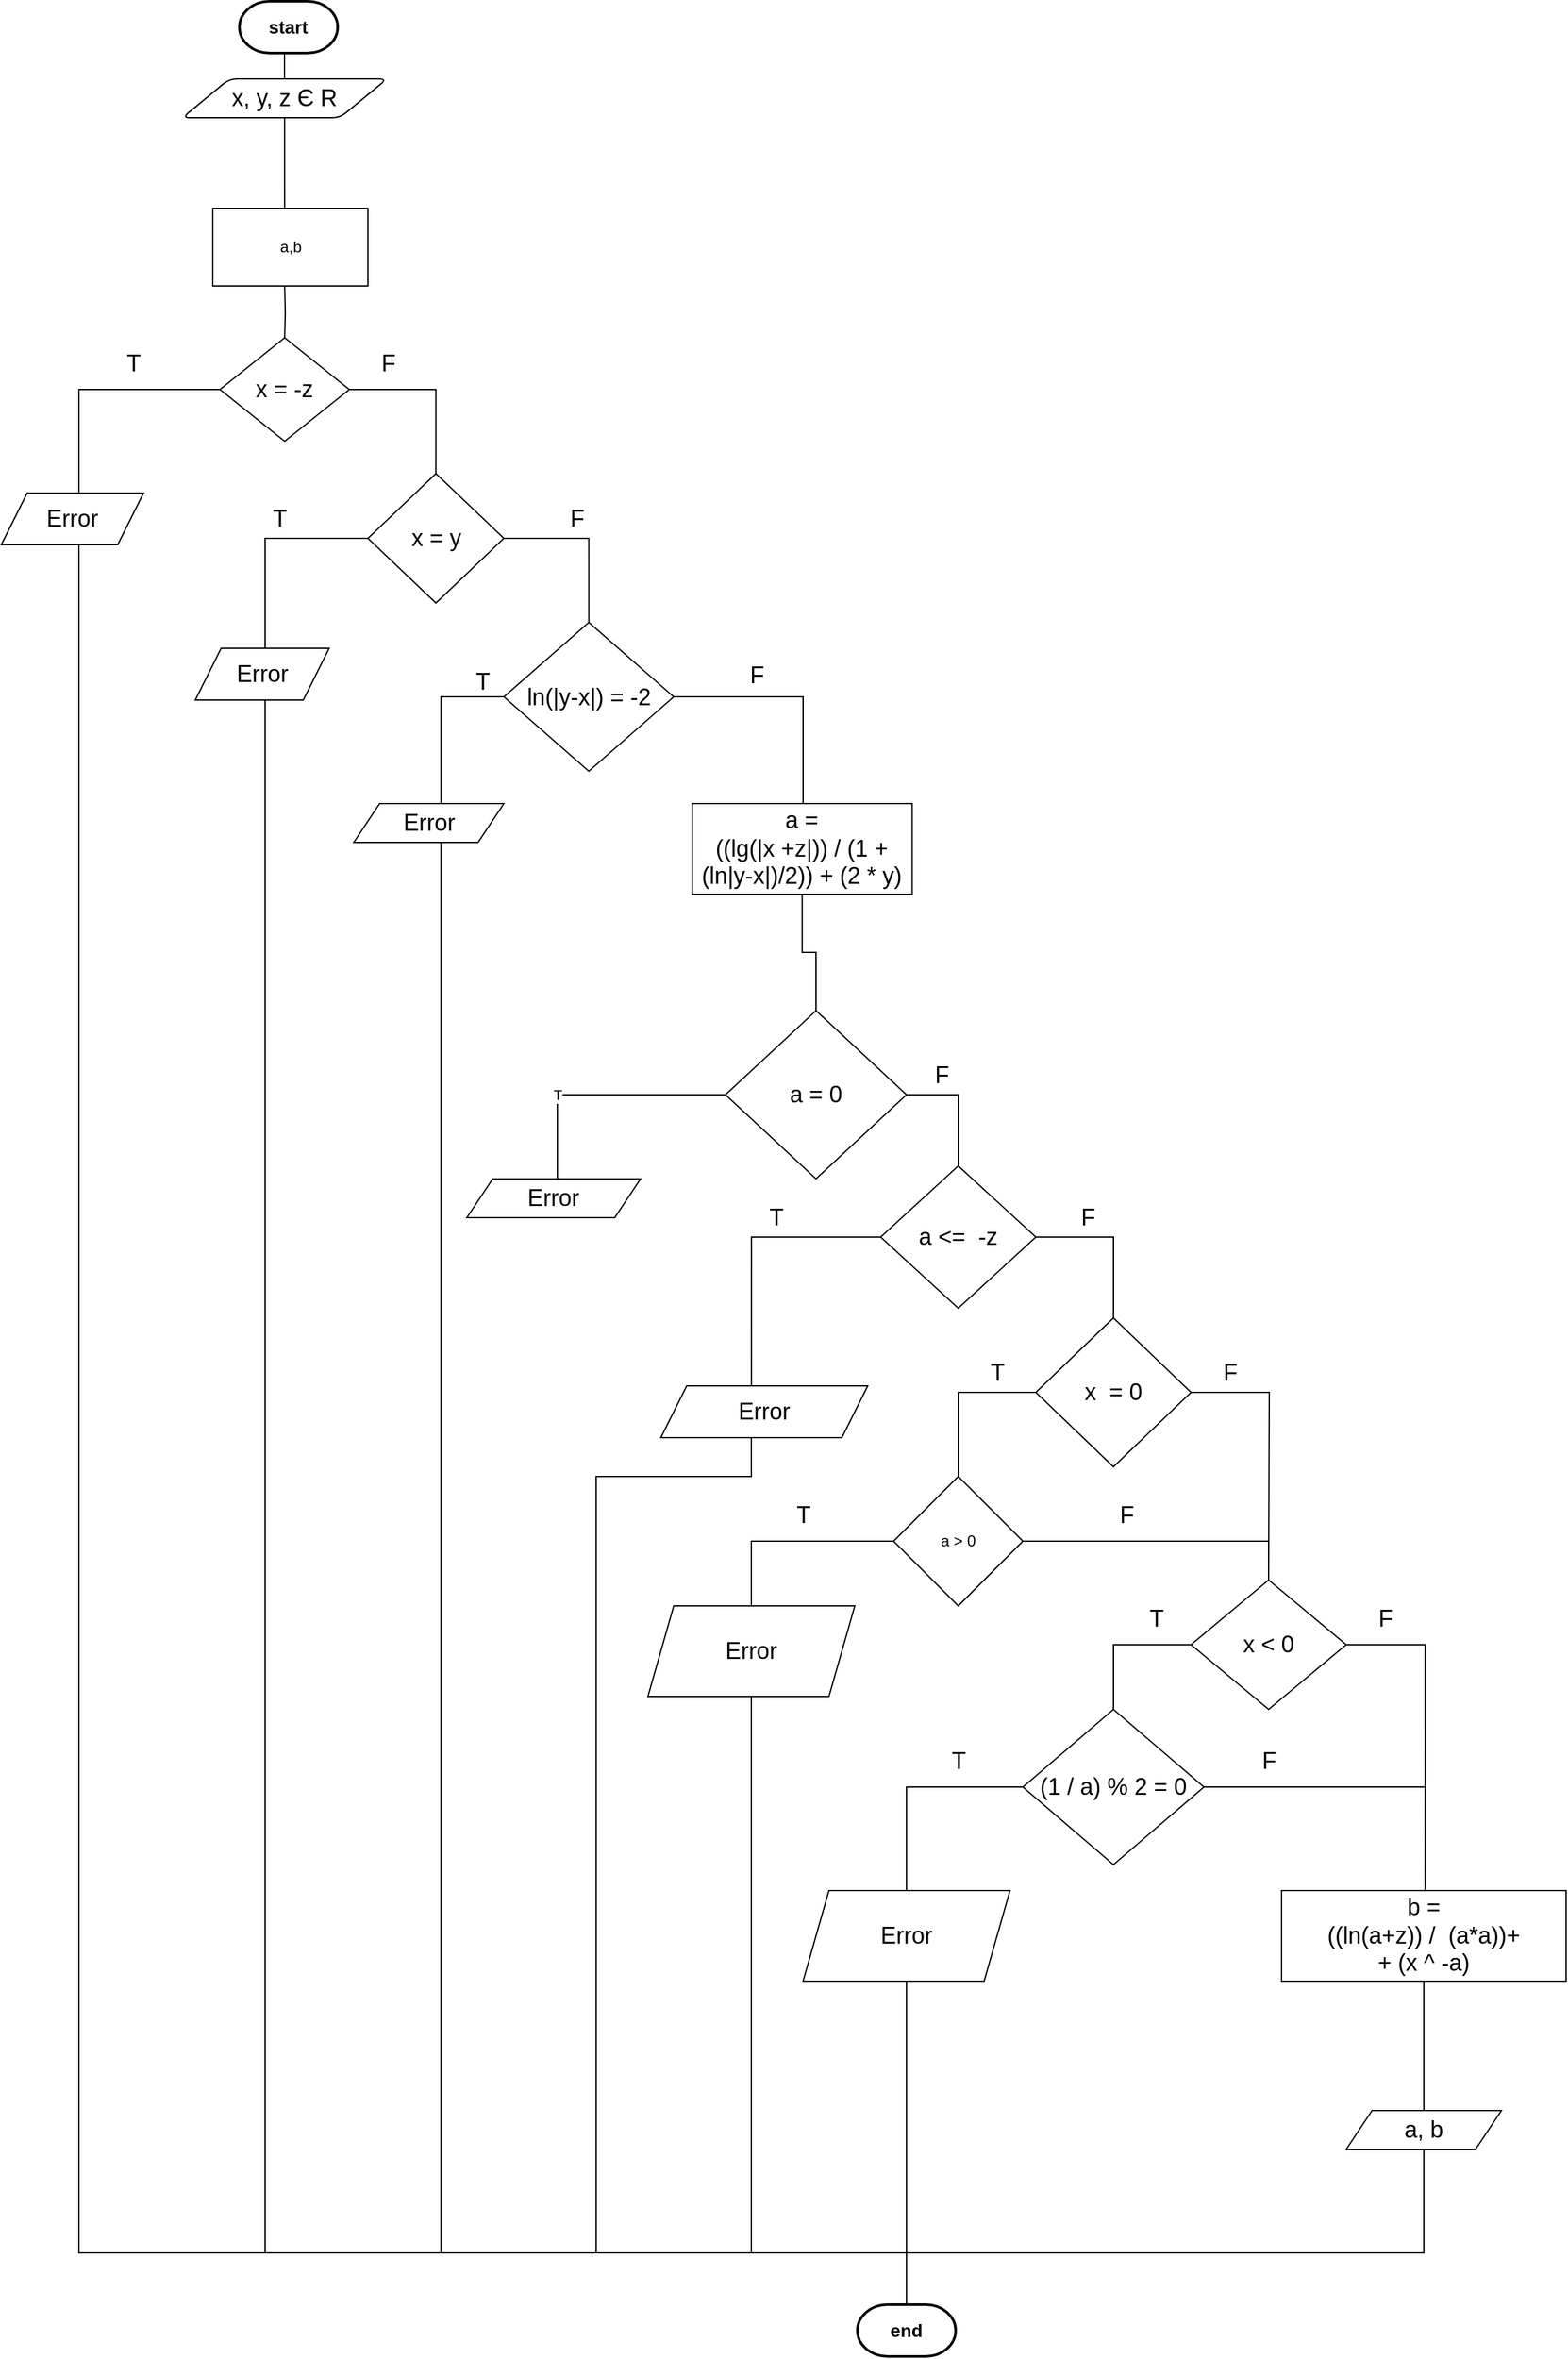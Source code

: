 <mxfile version="15.4.0" type="device"><diagram id="05jJKP5Sk_H7bg5nUAPk" name="Страница 1"><mxGraphModel dx="1303" dy="1997" grid="1" gridSize="10" guides="1" tooltips="1" connect="1" arrows="1" fold="1" page="1" pageScale="1" pageWidth="827" pageHeight="1169" math="0" shadow="0"><root><mxCell id="0"/><mxCell id="1" parent="0"/><mxCell id="Cdxuee3hu6ZeT6SmPPKr-77" value="" style="edgeStyle=orthogonalEdgeStyle;rounded=0;orthogonalLoop=1;jettySize=auto;html=1;endArrow=none;endFill=0;" edge="1" parent="1" source="Cdxuee3hu6ZeT6SmPPKr-78" target="Cdxuee3hu6ZeT6SmPPKr-80"><mxGeometry relative="1" as="geometry"><Array as="points"><mxPoint x="309" y="-1070"/><mxPoint x="309" y="-1070"/></Array></mxGeometry></mxCell><mxCell id="Cdxuee3hu6ZeT6SmPPKr-78" value="&lt;font style=&quot;font-size: 14px&quot;&gt;&lt;b&gt;start&lt;/b&gt;&lt;/font&gt;" style="strokeWidth=2;html=1;shape=mxgraph.flowchart.terminator;whiteSpace=wrap;" vertex="1" parent="1"><mxGeometry x="274.12" y="-1120" width="76" height="40" as="geometry"/></mxCell><mxCell id="Cdxuee3hu6ZeT6SmPPKr-79" value="" style="edgeStyle=orthogonalEdgeStyle;rounded=0;orthogonalLoop=1;jettySize=auto;html=1;endArrow=none;endFill=0;" edge="1" parent="1" source="Cdxuee3hu6ZeT6SmPPKr-80"><mxGeometry relative="1" as="geometry"><mxPoint x="309.12" y="-960" as="targetPoint"/></mxGeometry></mxCell><mxCell id="Cdxuee3hu6ZeT6SmPPKr-80" value="&lt;font style=&quot;font-size: 18px&quot;&gt;x, y, z Є R&lt;br&gt;&lt;/font&gt;" style="shape=parallelogram;html=1;strokeWidth=1;perimeter=parallelogramPerimeter;whiteSpace=wrap;rounded=1;arcSize=12;size=0.23;" vertex="1" parent="1"><mxGeometry x="230" y="-1060" width="158.24" height="30" as="geometry"/></mxCell><mxCell id="Cdxuee3hu6ZeT6SmPPKr-81" style="edgeStyle=orthogonalEdgeStyle;rounded=0;orthogonalLoop=1;jettySize=auto;html=1;endArrow=none;endFill=0;" edge="1" parent="1" target="Cdxuee3hu6ZeT6SmPPKr-84"><mxGeometry relative="1" as="geometry"><mxPoint x="309.12" y="-900" as="sourcePoint"/></mxGeometry></mxCell><mxCell id="Cdxuee3hu6ZeT6SmPPKr-82" value="&lt;font style=&quot;font-size: 18px&quot;&gt;T&lt;/font&gt;" style="edgeStyle=orthogonalEdgeStyle;rounded=0;orthogonalLoop=1;jettySize=auto;html=1;endArrow=none;endFill=0;" edge="1" parent="1" source="Cdxuee3hu6ZeT6SmPPKr-84" target="Cdxuee3hu6ZeT6SmPPKr-86"><mxGeometry x="-0.289" y="-20" relative="1" as="geometry"><mxPoint as="offset"/><Array as="points"><mxPoint x="150" y="-820"/></Array></mxGeometry></mxCell><mxCell id="Cdxuee3hu6ZeT6SmPPKr-83" value="&lt;font style=&quot;font-size: 18px&quot;&gt;F&lt;/font&gt;" style="edgeStyle=orthogonalEdgeStyle;rounded=0;orthogonalLoop=1;jettySize=auto;html=1;entryX=0.5;entryY=0;entryDx=0;entryDy=0;endArrow=none;endFill=0;" edge="1" parent="1" source="Cdxuee3hu6ZeT6SmPPKr-84" target="Cdxuee3hu6ZeT6SmPPKr-89"><mxGeometry x="-0.55" y="20" relative="1" as="geometry"><Array as="points"><mxPoint x="426" y="-820"/></Array><mxPoint as="offset"/></mxGeometry></mxCell><mxCell id="Cdxuee3hu6ZeT6SmPPKr-84" value="&lt;font style=&quot;font-size: 18px&quot;&gt;x = -z&lt;/font&gt;" style="rhombus;whiteSpace=wrap;html=1;" vertex="1" parent="1"><mxGeometry x="259.12" y="-860" width="100" height="80" as="geometry"/></mxCell><mxCell id="Cdxuee3hu6ZeT6SmPPKr-85" style="edgeStyle=orthogonalEdgeStyle;rounded=0;orthogonalLoop=1;jettySize=auto;html=1;endArrow=none;endFill=0;" edge="1" parent="1" source="Cdxuee3hu6ZeT6SmPPKr-86"><mxGeometry relative="1" as="geometry"><mxPoint x="790" y="660" as="targetPoint"/><Array as="points"><mxPoint x="150" y="620"/><mxPoint x="790" y="620"/></Array></mxGeometry></mxCell><mxCell id="Cdxuee3hu6ZeT6SmPPKr-86" value="&lt;font style=&quot;font-size: 18px&quot;&gt;Error&lt;br&gt;&lt;/font&gt;" style="shape=parallelogram;perimeter=parallelogramPerimeter;whiteSpace=wrap;html=1;fixedSize=1;" vertex="1" parent="1"><mxGeometry x="90" y="-740" width="110" height="40" as="geometry"/></mxCell><mxCell id="Cdxuee3hu6ZeT6SmPPKr-87" value="&lt;font style=&quot;font-size: 18px&quot;&gt;T&lt;/font&gt;" style="edgeStyle=orthogonalEdgeStyle;rounded=0;orthogonalLoop=1;jettySize=auto;html=1;entryX=0.5;entryY=0;entryDx=0;entryDy=0;endArrow=none;endFill=0;" edge="1" parent="1" source="Cdxuee3hu6ZeT6SmPPKr-89" target="Cdxuee3hu6ZeT6SmPPKr-91"><mxGeometry x="-0.18" y="-15" relative="1" as="geometry"><Array as="points"><mxPoint x="294" y="-705"/></Array><mxPoint as="offset"/></mxGeometry></mxCell><mxCell id="Cdxuee3hu6ZeT6SmPPKr-88" value="&lt;font style=&quot;font-size: 18px&quot;&gt;F&lt;/font&gt;" style="edgeStyle=orthogonalEdgeStyle;rounded=0;orthogonalLoop=1;jettySize=auto;html=1;entryX=0.5;entryY=0;entryDx=0;entryDy=0;endArrow=none;endFill=0;" edge="1" parent="1" source="Cdxuee3hu6ZeT6SmPPKr-89" target="Cdxuee3hu6ZeT6SmPPKr-94"><mxGeometry x="-0.136" y="15" relative="1" as="geometry"><mxPoint as="offset"/></mxGeometry></mxCell><mxCell id="Cdxuee3hu6ZeT6SmPPKr-89" value="&lt;font style=&quot;font-size: 18px&quot;&gt;x = y&lt;/font&gt;" style="rhombus;whiteSpace=wrap;html=1;" vertex="1" parent="1"><mxGeometry x="373.53" y="-755" width="105.13" height="100" as="geometry"/></mxCell><mxCell id="Cdxuee3hu6ZeT6SmPPKr-90" style="edgeStyle=orthogonalEdgeStyle;rounded=0;orthogonalLoop=1;jettySize=auto;html=1;endArrow=none;endFill=0;" edge="1" parent="1" source="Cdxuee3hu6ZeT6SmPPKr-91"><mxGeometry relative="1" as="geometry"><mxPoint x="790" y="660" as="targetPoint"/><Array as="points"><mxPoint x="294" y="620"/><mxPoint x="790" y="620"/></Array></mxGeometry></mxCell><mxCell id="Cdxuee3hu6ZeT6SmPPKr-91" value="&lt;font style=&quot;font-size: 18px&quot;&gt;Error&lt;br&gt;&lt;/font&gt;" style="shape=parallelogram;perimeter=parallelogramPerimeter;whiteSpace=wrap;html=1;fixedSize=1;" vertex="1" parent="1"><mxGeometry x="240" y="-620" width="103.53" height="40" as="geometry"/></mxCell><mxCell id="Cdxuee3hu6ZeT6SmPPKr-92" value="&lt;font style=&quot;font-size: 18px&quot;&gt;T&lt;/font&gt;" style="edgeStyle=orthogonalEdgeStyle;rounded=0;orthogonalLoop=1;jettySize=auto;html=1;entryX=0.5;entryY=0;entryDx=0;entryDy=0;endArrow=none;endFill=0;" edge="1" parent="1" source="Cdxuee3hu6ZeT6SmPPKr-94" target="Cdxuee3hu6ZeT6SmPPKr-96"><mxGeometry x="-0.759" y="-12" relative="1" as="geometry"><Array as="points"><mxPoint x="430" y="-583"/><mxPoint x="430" y="-500"/></Array><mxPoint as="offset"/></mxGeometry></mxCell><mxCell id="Cdxuee3hu6ZeT6SmPPKr-93" value="&lt;font style=&quot;font-size: 18px&quot;&gt;F&lt;/font&gt;" style="edgeStyle=orthogonalEdgeStyle;rounded=0;orthogonalLoop=1;jettySize=auto;html=1;entryX=0.5;entryY=0;entryDx=0;entryDy=0;endArrow=none;endFill=0;" edge="1" parent="1" source="Cdxuee3hu6ZeT6SmPPKr-94"><mxGeometry x="-0.325" y="18" relative="1" as="geometry"><Array as="points"><mxPoint x="710" y="-582"/><mxPoint x="710" y="-500"/></Array><mxPoint y="1" as="offset"/><mxPoint x="715" y="-500" as="targetPoint"/></mxGeometry></mxCell><mxCell id="Cdxuee3hu6ZeT6SmPPKr-94" value="&lt;font style=&quot;font-size: 18px&quot;&gt;ln(|y-x|) = -2&lt;/font&gt;" style="rhombus;whiteSpace=wrap;html=1;" vertex="1" parent="1"><mxGeometry x="478.66" y="-640" width="131.34" height="115" as="geometry"/></mxCell><mxCell id="Cdxuee3hu6ZeT6SmPPKr-95" style="edgeStyle=orthogonalEdgeStyle;rounded=0;orthogonalLoop=1;jettySize=auto;html=1;endArrow=none;endFill=0;" edge="1" parent="1" source="Cdxuee3hu6ZeT6SmPPKr-96"><mxGeometry relative="1" as="geometry"><mxPoint x="790" y="660" as="targetPoint"/><Array as="points"><mxPoint x="430" y="620"/><mxPoint x="790" y="620"/></Array></mxGeometry></mxCell><mxCell id="Cdxuee3hu6ZeT6SmPPKr-96" value="&lt;font style=&quot;font-size: 18px&quot;&gt;Error&lt;br&gt;&lt;/font&gt;" style="shape=parallelogram;perimeter=parallelogramPerimeter;whiteSpace=wrap;html=1;fixedSize=1;" vertex="1" parent="1"><mxGeometry x="362.57" y="-500" width="116.09" height="30" as="geometry"/></mxCell><mxCell id="Cdxuee3hu6ZeT6SmPPKr-97" value="&lt;font style=&quot;font-size: 18px&quot;&gt;F&lt;/font&gt;" style="edgeStyle=orthogonalEdgeStyle;rounded=0;orthogonalLoop=1;jettySize=auto;html=1;entryX=0.5;entryY=0;entryDx=0;entryDy=0;endArrow=none;endFill=0;" edge="1" parent="1" source="Cdxuee3hu6ZeT6SmPPKr-99" target="Cdxuee3hu6ZeT6SmPPKr-103"><mxGeometry x="-0.429" y="15" relative="1" as="geometry"><Array as="points"><mxPoint x="830" y="-275"/></Array><mxPoint as="offset"/></mxGeometry></mxCell><mxCell id="Cdxuee3hu6ZeT6SmPPKr-98" style="edgeStyle=orthogonalEdgeStyle;rounded=0;orthogonalLoop=1;jettySize=auto;html=1;endArrow=none;endFill=0;" edge="1" parent="1" source="Cdxuee3hu6ZeT6SmPPKr-99"><mxGeometry relative="1" as="geometry"><mxPoint x="520" y="-275" as="targetPoint"/><Array as="points"><mxPoint x="640" y="-275"/><mxPoint x="640" y="-275"/></Array></mxGeometry></mxCell><mxCell id="Cdxuee3hu6ZeT6SmPPKr-99" value="&lt;font style=&quot;font-size: 18px&quot;&gt;a = 0&lt;/font&gt;" style="rhombus;whiteSpace=wrap;html=1;" vertex="1" parent="1"><mxGeometry x="650" y="-340" width="140" height="130" as="geometry"/></mxCell><mxCell id="Cdxuee3hu6ZeT6SmPPKr-100" value="&lt;font style=&quot;font-size: 18px&quot;&gt;Error&lt;br&gt;&lt;/font&gt;" style="shape=parallelogram;perimeter=parallelogramPerimeter;whiteSpace=wrap;html=1;fixedSize=1;" vertex="1" parent="1"><mxGeometry x="450" y="-210" width="134.33" height="30" as="geometry"/></mxCell><mxCell id="Cdxuee3hu6ZeT6SmPPKr-101" value="&lt;font style=&quot;font-size: 18px&quot;&gt;T&lt;/font&gt;" style="edgeStyle=orthogonalEdgeStyle;rounded=0;orthogonalLoop=1;jettySize=auto;html=1;entryX=0.438;entryY=0;entryDx=0;entryDy=0;entryPerimeter=0;endArrow=none;endFill=0;" edge="1" parent="1" source="Cdxuee3hu6ZeT6SmPPKr-103" target="Cdxuee3hu6ZeT6SmPPKr-105"><mxGeometry x="-0.243" y="-15" relative="1" as="geometry"><mxPoint as="offset"/></mxGeometry></mxCell><mxCell id="Cdxuee3hu6ZeT6SmPPKr-102" value="&lt;font style=&quot;font-size: 18px&quot;&gt;F&lt;/font&gt;" style="edgeStyle=orthogonalEdgeStyle;rounded=0;orthogonalLoop=1;jettySize=auto;html=1;entryX=0.5;entryY=0;entryDx=0;entryDy=0;endArrow=none;endFill=0;" edge="1" parent="1" source="Cdxuee3hu6ZeT6SmPPKr-103" target="Cdxuee3hu6ZeT6SmPPKr-108"><mxGeometry x="-0.347" y="15" relative="1" as="geometry"><Array as="points"><mxPoint x="950" y="-165"/></Array><mxPoint as="offset"/></mxGeometry></mxCell><mxCell id="Cdxuee3hu6ZeT6SmPPKr-103" value="&lt;font style=&quot;font-size: 18px&quot;&gt;a &amp;lt;=&amp;nbsp; -z&lt;/font&gt;" style="rhombus;whiteSpace=wrap;html=1;fontSize=18;" vertex="1" parent="1"><mxGeometry x="770" y="-220" width="120" height="110" as="geometry"/></mxCell><mxCell id="Cdxuee3hu6ZeT6SmPPKr-104" style="edgeStyle=orthogonalEdgeStyle;rounded=0;orthogonalLoop=1;jettySize=auto;html=1;endArrow=none;endFill=0;" edge="1" parent="1" source="Cdxuee3hu6ZeT6SmPPKr-105"><mxGeometry relative="1" as="geometry"><mxPoint x="790" y="670" as="targetPoint"/><Array as="points"><mxPoint x="670" y="20"/><mxPoint x="550" y="20"/><mxPoint x="550" y="620"/><mxPoint x="790" y="620"/></Array></mxGeometry></mxCell><mxCell id="Cdxuee3hu6ZeT6SmPPKr-105" value="&lt;span style=&quot;font-size: 18px&quot;&gt;Error&lt;/span&gt;" style="shape=parallelogram;perimeter=parallelogramPerimeter;whiteSpace=wrap;html=1;fixedSize=1;" vertex="1" parent="1"><mxGeometry x="600" y="-50" width="160" height="40" as="geometry"/></mxCell><mxCell id="Cdxuee3hu6ZeT6SmPPKr-106" value="&lt;font style=&quot;font-size: 18px&quot;&gt;T&lt;/font&gt;" style="edgeStyle=orthogonalEdgeStyle;rounded=0;orthogonalLoop=1;jettySize=auto;html=1;entryX=0.5;entryY=0;entryDx=0;entryDy=0;endArrow=none;endFill=0;" edge="1" parent="1" source="Cdxuee3hu6ZeT6SmPPKr-108" target="Cdxuee3hu6ZeT6SmPPKr-111"><mxGeometry x="-0.52" y="-15" relative="1" as="geometry"><mxPoint as="offset"/></mxGeometry></mxCell><mxCell id="Cdxuee3hu6ZeT6SmPPKr-107" value="&lt;font style=&quot;font-size: 18px&quot;&gt;F&lt;/font&gt;" style="edgeStyle=orthogonalEdgeStyle;rounded=0;orthogonalLoop=1;jettySize=auto;html=1;endArrow=none;endFill=0;" edge="1" parent="1" source="Cdxuee3hu6ZeT6SmPPKr-108"><mxGeometry x="-0.707" y="15" relative="1" as="geometry"><mxPoint x="1070" y="100" as="targetPoint"/><mxPoint as="offset"/></mxGeometry></mxCell><mxCell id="Cdxuee3hu6ZeT6SmPPKr-108" value="&lt;font style=&quot;font-size: 18px&quot;&gt;x&amp;nbsp; = 0&lt;/font&gt;" style="rhombus;whiteSpace=wrap;html=1;" vertex="1" parent="1"><mxGeometry x="890" y="-102.5" width="120" height="115" as="geometry"/></mxCell><mxCell id="Cdxuee3hu6ZeT6SmPPKr-109" value="&lt;font style=&quot;font-size: 18px&quot;&gt;T&lt;/font&gt;" style="edgeStyle=orthogonalEdgeStyle;rounded=0;orthogonalLoop=1;jettySize=auto;html=1;entryX=0.75;entryY=0;entryDx=0;entryDy=0;endArrow=none;endFill=0;" edge="1" parent="1" source="Cdxuee3hu6ZeT6SmPPKr-111" target="Cdxuee3hu6ZeT6SmPPKr-113"><mxGeometry x="-0.3" y="-20" relative="1" as="geometry"><Array as="points"><mxPoint x="670" y="70"/><mxPoint x="670" y="120"/></Array><mxPoint as="offset"/></mxGeometry></mxCell><mxCell id="Cdxuee3hu6ZeT6SmPPKr-110" value="&lt;font style=&quot;font-size: 18px&quot;&gt;F&lt;/font&gt;" style="edgeStyle=orthogonalEdgeStyle;rounded=0;orthogonalLoop=1;jettySize=auto;html=1;entryX=0.5;entryY=0;entryDx=0;entryDy=0;endArrow=none;endFill=0;" edge="1" parent="1" source="Cdxuee3hu6ZeT6SmPPKr-111" target="Cdxuee3hu6ZeT6SmPPKr-116"><mxGeometry x="-0.273" y="20" relative="1" as="geometry"><mxPoint as="offset"/></mxGeometry></mxCell><mxCell id="Cdxuee3hu6ZeT6SmPPKr-111" value="a &amp;gt; 0" style="rhombus;whiteSpace=wrap;html=1;" vertex="1" parent="1"><mxGeometry x="780" y="20" width="100" height="100" as="geometry"/></mxCell><mxCell id="Cdxuee3hu6ZeT6SmPPKr-112" style="edgeStyle=orthogonalEdgeStyle;rounded=0;orthogonalLoop=1;jettySize=auto;html=1;endArrow=none;endFill=0;" edge="1" parent="1" source="Cdxuee3hu6ZeT6SmPPKr-113"><mxGeometry relative="1" as="geometry"><mxPoint x="790" y="660" as="targetPoint"/><Array as="points"><mxPoint x="670" y="620"/><mxPoint x="790" y="620"/></Array></mxGeometry></mxCell><mxCell id="Cdxuee3hu6ZeT6SmPPKr-113" value="&lt;span style=&quot;font-size: 18px&quot;&gt;Error&lt;/span&gt;" style="shape=parallelogram;perimeter=parallelogramPerimeter;whiteSpace=wrap;html=1;fixedSize=1;" vertex="1" parent="1"><mxGeometry x="590.0" y="120" width="160" height="70" as="geometry"/></mxCell><mxCell id="Cdxuee3hu6ZeT6SmPPKr-114" value="&lt;font style=&quot;font-size: 18px&quot;&gt;T&lt;/font&gt;" style="edgeStyle=orthogonalEdgeStyle;rounded=0;orthogonalLoop=1;jettySize=auto;html=1;entryX=0.5;entryY=0;entryDx=0;entryDy=0;endArrow=none;endFill=0;" edge="1" parent="1" source="Cdxuee3hu6ZeT6SmPPKr-116" target="Cdxuee3hu6ZeT6SmPPKr-119"><mxGeometry x="-0.5" y="-20" relative="1" as="geometry"><Array as="points"><mxPoint x="950" y="150"/></Array><mxPoint as="offset"/></mxGeometry></mxCell><mxCell id="Cdxuee3hu6ZeT6SmPPKr-115" value="&lt;font style=&quot;font-size: 18px&quot;&gt;F&lt;/font&gt;" style="edgeStyle=orthogonalEdgeStyle;rounded=0;orthogonalLoop=1;jettySize=auto;html=1;entryX=0.569;entryY=0.01;entryDx=0;entryDy=0;entryPerimeter=0;endArrow=none;endFill=0;" edge="1" parent="1" source="Cdxuee3hu6ZeT6SmPPKr-116"><mxGeometry x="-0.762" y="20" relative="1" as="geometry"><Array as="points"><mxPoint x="1191" y="150"/></Array><mxPoint as="offset"/><mxPoint x="1191.04" y="341.0" as="targetPoint"/></mxGeometry></mxCell><mxCell id="Cdxuee3hu6ZeT6SmPPKr-116" value="&lt;font style=&quot;font-size: 18px&quot;&gt;x &amp;lt; 0&lt;/font&gt;" style="rhombus;whiteSpace=wrap;html=1;" vertex="1" parent="1"><mxGeometry x="1010" y="100" width="120" height="100" as="geometry"/></mxCell><mxCell id="Cdxuee3hu6ZeT6SmPPKr-117" value="&lt;font style=&quot;font-size: 18px&quot;&gt;T&lt;/font&gt;" style="edgeStyle=orthogonalEdgeStyle;rounded=0;orthogonalLoop=1;jettySize=auto;html=1;entryX=0.5;entryY=0;entryDx=0;entryDy=0;endArrow=none;endFill=0;" edge="1" parent="1" source="Cdxuee3hu6ZeT6SmPPKr-119" target="Cdxuee3hu6ZeT6SmPPKr-121"><mxGeometry x="-0.412" y="-20" relative="1" as="geometry"><mxPoint as="offset"/></mxGeometry></mxCell><mxCell id="Cdxuee3hu6ZeT6SmPPKr-118" value="&lt;font style=&quot;font-size: 18px&quot;&gt;F&lt;/font&gt;" style="edgeStyle=orthogonalEdgeStyle;rounded=0;orthogonalLoop=1;jettySize=auto;html=1;entryX=0.569;entryY=-0.04;entryDx=0;entryDy=0;entryPerimeter=0;endArrow=none;endFill=0;" edge="1" parent="1" source="Cdxuee3hu6ZeT6SmPPKr-119"><mxGeometry x="-0.595" y="20" relative="1" as="geometry"><mxPoint as="offset"/><mxPoint x="1191.04" y="336.0" as="targetPoint"/></mxGeometry></mxCell><mxCell id="Cdxuee3hu6ZeT6SmPPKr-119" value="&lt;font style=&quot;font-size: 18px&quot;&gt;(1 / a) % 2 = 0&lt;/font&gt;" style="rhombus;whiteSpace=wrap;html=1;" vertex="1" parent="1"><mxGeometry x="880" y="200" width="140" height="120" as="geometry"/></mxCell><mxCell id="Cdxuee3hu6ZeT6SmPPKr-120" style="edgeStyle=orthogonalEdgeStyle;rounded=0;orthogonalLoop=1;jettySize=auto;html=1;endArrow=none;endFill=0;" edge="1" parent="1" source="Cdxuee3hu6ZeT6SmPPKr-121"><mxGeometry relative="1" as="geometry"><mxPoint x="790" y="660" as="targetPoint"/></mxGeometry></mxCell><mxCell id="Cdxuee3hu6ZeT6SmPPKr-121" value="&lt;span style=&quot;font-size: 18px&quot;&gt;Error&lt;/span&gt;" style="shape=parallelogram;perimeter=parallelogramPerimeter;whiteSpace=wrap;html=1;fixedSize=1;" vertex="1" parent="1"><mxGeometry x="710.0" y="340" width="160" height="70" as="geometry"/></mxCell><mxCell id="Cdxuee3hu6ZeT6SmPPKr-122" style="edgeStyle=orthogonalEdgeStyle;rounded=0;orthogonalLoop=1;jettySize=auto;html=1;endArrow=none;endFill=0;" edge="1" parent="1" source="Cdxuee3hu6ZeT6SmPPKr-123" target="Cdxuee3hu6ZeT6SmPPKr-124"><mxGeometry relative="1" as="geometry"><Array as="points"><mxPoint x="1190" y="620"/><mxPoint x="790" y="620"/></Array></mxGeometry></mxCell><mxCell id="Cdxuee3hu6ZeT6SmPPKr-123" value="&lt;font style=&quot;font-size: 18px&quot;&gt;a, b&lt;/font&gt;" style="shape=parallelogram;perimeter=parallelogramPerimeter;whiteSpace=wrap;html=1;fixedSize=1;" vertex="1" parent="1"><mxGeometry x="1130" y="510" width="120" height="30" as="geometry"/></mxCell><mxCell id="Cdxuee3hu6ZeT6SmPPKr-124" value="&lt;font style=&quot;font-size: 14px&quot;&gt;&lt;b&gt;end&lt;/b&gt;&lt;/font&gt;" style="strokeWidth=2;html=1;shape=mxgraph.flowchart.terminator;whiteSpace=wrap;" vertex="1" parent="1"><mxGeometry x="752" y="660" width="76" height="40" as="geometry"/></mxCell><mxCell id="Cdxuee3hu6ZeT6SmPPKr-125" value="a,b" style="rounded=0;whiteSpace=wrap;html=1;strokeWidth=1;" vertex="1" parent="1"><mxGeometry x="253.53" y="-960" width="120" height="60" as="geometry"/></mxCell><mxCell id="Cdxuee3hu6ZeT6SmPPKr-126" value="" style="edgeStyle=orthogonalEdgeStyle;rounded=0;orthogonalLoop=1;jettySize=auto;html=1;endArrow=none;endFill=0;" edge="1" parent="1" source="Cdxuee3hu6ZeT6SmPPKr-127" target="Cdxuee3hu6ZeT6SmPPKr-99"><mxGeometry relative="1" as="geometry"/></mxCell><mxCell id="Cdxuee3hu6ZeT6SmPPKr-127" value="&lt;span style=&quot;font-size: 18px&quot;&gt;a =&lt;/span&gt;&lt;br style=&quot;font-size: 18px&quot;&gt;&lt;span style=&quot;font-size: 18px&quot;&gt;((lg(|x +z|)) / (1 + (ln|y-x|)/2)) + (2 * y)&lt;/span&gt;" style="rounded=0;whiteSpace=wrap;html=1;strokeWidth=1;" vertex="1" parent="1"><mxGeometry x="624.33" y="-500" width="170" height="70" as="geometry"/></mxCell><mxCell id="Cdxuee3hu6ZeT6SmPPKr-128" value="" style="edgeStyle=orthogonalEdgeStyle;rounded=0;orthogonalLoop=1;jettySize=auto;html=1;endArrow=none;endFill=0;" edge="1" parent="1" source="Cdxuee3hu6ZeT6SmPPKr-129" target="Cdxuee3hu6ZeT6SmPPKr-123"><mxGeometry relative="1" as="geometry"/></mxCell><mxCell id="Cdxuee3hu6ZeT6SmPPKr-129" value="&lt;span style=&quot;font-size: 18px&quot;&gt;b =&lt;/span&gt;&lt;br style=&quot;font-size: 18px&quot;&gt;&lt;span style=&quot;font-size: 18px&quot;&gt;((ln(a+z)) /&amp;nbsp; (a*a))+&lt;/span&gt;&lt;br style=&quot;font-size: 18px&quot;&gt;&lt;span style=&quot;font-size: 18px&quot;&gt;+ (x ^ -a)&lt;/span&gt;" style="rounded=0;whiteSpace=wrap;html=1;strokeWidth=1;" vertex="1" parent="1"><mxGeometry x="1080" y="340" width="220" height="70" as="geometry"/></mxCell><mxCell id="Cdxuee3hu6ZeT6SmPPKr-130" value="" style="endArrow=none;html=1;rounded=0;edgeStyle=orthogonalEdgeStyle;entryX=0.523;entryY=0.004;entryDx=0;entryDy=0;entryPerimeter=0;" edge="1" parent="1" target="Cdxuee3hu6ZeT6SmPPKr-100"><mxGeometry width="50" height="50" relative="1" as="geometry"><mxPoint x="520" y="-280" as="sourcePoint"/><mxPoint x="520" y="-212" as="targetPoint"/><Array as="points"><mxPoint x="520" y="-212"/><mxPoint x="520" y="-212"/></Array></mxGeometry></mxCell><mxCell id="Cdxuee3hu6ZeT6SmPPKr-131" value="T" style="edgeLabel;html=1;align=center;verticalAlign=middle;resizable=0;points=[];" vertex="1" connectable="0" parent="Cdxuee3hu6ZeT6SmPPKr-130"><mxGeometry x="-0.861" relative="1" as="geometry"><mxPoint as="offset"/></mxGeometry></mxCell></root></mxGraphModel></diagram></mxfile>
